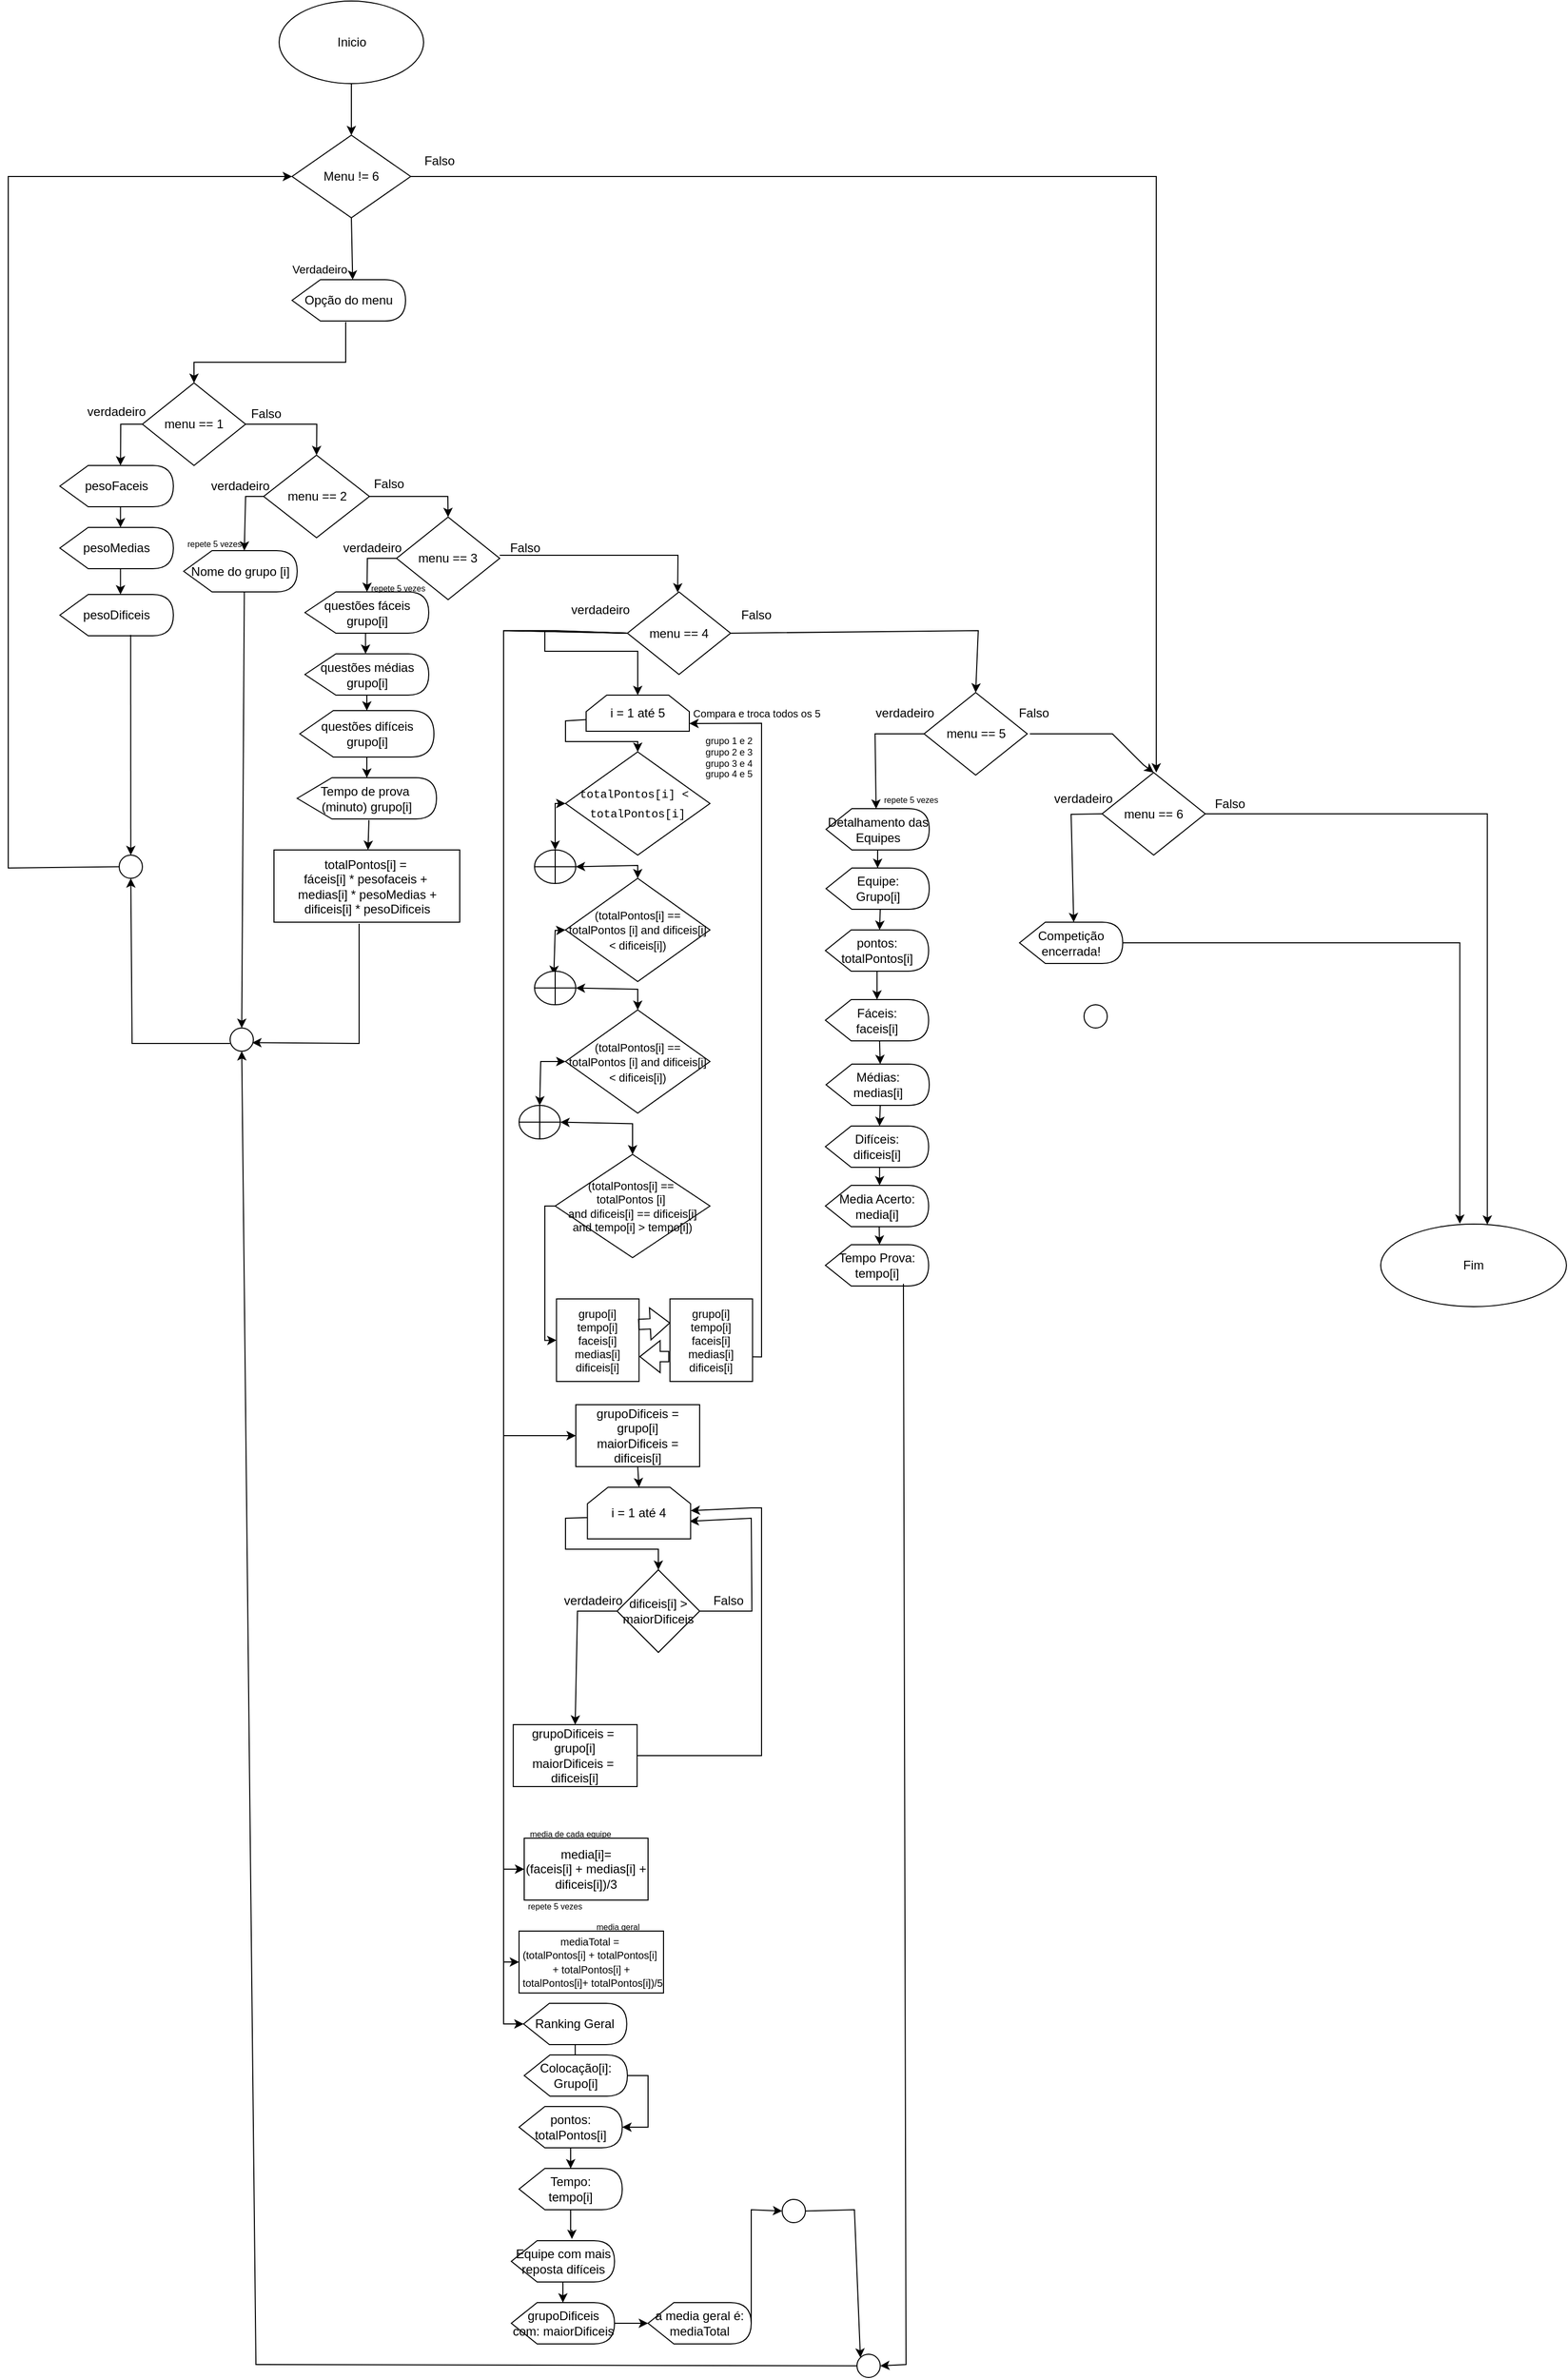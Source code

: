 <mxfile version="24.7.14">
  <diagram name="Página-1" id="SJ8JCqSfgARfuGp7lzlv">
    <mxGraphModel dx="1035" dy="501" grid="1" gridSize="10" guides="1" tooltips="1" connect="1" arrows="1" fold="1" page="1" pageScale="1" pageWidth="827" pageHeight="1169" math="0" shadow="0">
      <root>
        <mxCell id="0" />
        <mxCell id="1" parent="0" />
        <mxCell id="aHgLXVywDQTCK9k4DMpL-1" value="Inicio" style="ellipse;whiteSpace=wrap;html=1;" parent="1" vertex="1">
          <mxGeometry x="382.5" y="30" width="140" height="80" as="geometry" />
        </mxCell>
        <mxCell id="aHgLXVywDQTCK9k4DMpL-221" style="edgeStyle=orthogonalEdgeStyle;rounded=0;orthogonalLoop=1;jettySize=auto;html=1;exitX=1;exitY=0.5;exitDx=0;exitDy=0;" parent="1" edge="1" source="aHgLXVywDQTCK9k4DMpL-3">
          <mxGeometry relative="1" as="geometry">
            <mxPoint x="1232.514" y="777.502" as="targetPoint" />
            <mxPoint x="496.25" y="151.99" as="sourcePoint" />
            <Array as="points">
              <mxPoint x="1233" y="200" />
            </Array>
          </mxGeometry>
        </mxCell>
        <mxCell id="aHgLXVywDQTCK9k4DMpL-3" value="Menu != 6" style="rhombus;whiteSpace=wrap;html=1;" parent="1" vertex="1">
          <mxGeometry x="395" y="160" width="115" height="80" as="geometry" />
        </mxCell>
        <mxCell id="aHgLXVywDQTCK9k4DMpL-6" value="" style="endArrow=classic;html=1;rounded=0;exitX=0.5;exitY=1;exitDx=0;exitDy=0;entryX=0.5;entryY=0;entryDx=0;entryDy=0;" parent="1" source="aHgLXVywDQTCK9k4DMpL-1" target="aHgLXVywDQTCK9k4DMpL-3" edge="1">
          <mxGeometry width="50" height="50" relative="1" as="geometry">
            <mxPoint x="487.5" y="250" as="sourcePoint" />
            <mxPoint x="537.5" y="200" as="targetPoint" />
          </mxGeometry>
        </mxCell>
        <mxCell id="aHgLXVywDQTCK9k4DMpL-8" value="" style="endArrow=classic;html=1;rounded=0;exitX=0.5;exitY=1;exitDx=0;exitDy=0;entryX=0;entryY=0;entryDx=58.75;entryDy=0;entryPerimeter=0;" parent="1" source="aHgLXVywDQTCK9k4DMpL-3" target="aHgLXVywDQTCK9k4DMpL-12" edge="1">
          <mxGeometry width="50" height="50" relative="1" as="geometry">
            <mxPoint x="386.25" y="260" as="sourcePoint" />
            <mxPoint x="287.5" y="290" as="targetPoint" />
            <Array as="points" />
          </mxGeometry>
        </mxCell>
        <mxCell id="aHgLXVywDQTCK9k4DMpL-10" value="Verdadeiro" style="text;html=1;align=center;verticalAlign=middle;whiteSpace=wrap;rounded=0;fontSize=11;" parent="1" vertex="1">
          <mxGeometry x="394.75" y="280" width="54" height="20" as="geometry" />
        </mxCell>
        <mxCell id="aHgLXVywDQTCK9k4DMpL-12" value="Opção do menu" style="shape=display;whiteSpace=wrap;html=1;" parent="1" vertex="1">
          <mxGeometry x="395" y="300" width="110" height="40" as="geometry" />
        </mxCell>
        <mxCell id="aHgLXVywDQTCK9k4DMpL-18" value="menu == 1" style="rhombus;whiteSpace=wrap;html=1;" parent="1" vertex="1">
          <mxGeometry x="250" y="400" width="100" height="80" as="geometry" />
        </mxCell>
        <mxCell id="aHgLXVywDQTCK9k4DMpL-19" value="" style="endArrow=classic;html=1;rounded=0;exitX=0.473;exitY=1.025;exitDx=0;exitDy=0;exitPerimeter=0;entryX=0.5;entryY=0;entryDx=0;entryDy=0;" parent="1" source="aHgLXVywDQTCK9k4DMpL-12" target="aHgLXVywDQTCK9k4DMpL-18" edge="1">
          <mxGeometry width="50" height="50" relative="1" as="geometry">
            <mxPoint x="567.5" y="490" as="sourcePoint" />
            <mxPoint x="617.5" y="440" as="targetPoint" />
            <Array as="points">
              <mxPoint x="447" y="380" />
              <mxPoint x="300" y="380" />
            </Array>
          </mxGeometry>
        </mxCell>
        <mxCell id="aHgLXVywDQTCK9k4DMpL-20" value="pesoFaceis" style="shape=display;whiteSpace=wrap;html=1;" parent="1" vertex="1">
          <mxGeometry x="170" y="480" width="110" height="40" as="geometry" />
        </mxCell>
        <mxCell id="aHgLXVywDQTCK9k4DMpL-21" value="pesoMedias" style="shape=display;whiteSpace=wrap;html=1;" parent="1" vertex="1">
          <mxGeometry x="170" y="540" width="110" height="40" as="geometry" />
        </mxCell>
        <mxCell id="aHgLXVywDQTCK9k4DMpL-22" value="pesoDificeis" style="shape=display;whiteSpace=wrap;html=1;" parent="1" vertex="1">
          <mxGeometry x="170" y="605" width="110" height="40" as="geometry" />
        </mxCell>
        <mxCell id="aHgLXVywDQTCK9k4DMpL-24" value="" style="endArrow=classic;html=1;rounded=0;exitX=0;exitY=0;exitDx=58.75;exitDy=40;exitPerimeter=0;entryX=0;entryY=0;entryDx=58.75;entryDy=0;entryPerimeter=0;" parent="1" source="aHgLXVywDQTCK9k4DMpL-20" target="aHgLXVywDQTCK9k4DMpL-21" edge="1">
          <mxGeometry width="50" height="50" relative="1" as="geometry">
            <mxPoint x="235" y="545" as="sourcePoint" />
            <mxPoint x="285" y="495" as="targetPoint" />
          </mxGeometry>
        </mxCell>
        <mxCell id="aHgLXVywDQTCK9k4DMpL-25" value="" style="endArrow=classic;html=1;rounded=0;exitX=0;exitY=0;exitDx=58.75;exitDy=40;exitPerimeter=0;entryX=0;entryY=0;entryDx=58.75;entryDy=0;entryPerimeter=0;" parent="1" source="aHgLXVywDQTCK9k4DMpL-21" target="aHgLXVywDQTCK9k4DMpL-22" edge="1">
          <mxGeometry width="50" height="50" relative="1" as="geometry">
            <mxPoint x="264.58" y="655" as="sourcePoint" />
            <mxPoint x="264.58" y="675" as="targetPoint" />
          </mxGeometry>
        </mxCell>
        <mxCell id="aHgLXVywDQTCK9k4DMpL-26" value="menu == 2" style="rhombus;whiteSpace=wrap;html=1;" parent="1" vertex="1">
          <mxGeometry x="367.5" y="470" width="102.5" height="80" as="geometry" />
        </mxCell>
        <mxCell id="aHgLXVywDQTCK9k4DMpL-28" value="Nome do grupo [i]" style="shape=display;whiteSpace=wrap;html=1;" parent="1" vertex="1">
          <mxGeometry x="290" y="562.5" width="110" height="40" as="geometry" />
        </mxCell>
        <mxCell id="aHgLXVywDQTCK9k4DMpL-33" value="" style="endArrow=classic;html=1;rounded=0;exitX=0;exitY=0.5;exitDx=0;exitDy=0;entryX=0;entryY=0;entryDx=58.75;entryDy=0;entryPerimeter=0;" parent="1" source="aHgLXVywDQTCK9k4DMpL-26" target="aHgLXVywDQTCK9k4DMpL-28" edge="1">
          <mxGeometry width="50" height="50" relative="1" as="geometry">
            <mxPoint x="475" y="570" as="sourcePoint" />
            <mxPoint x="525" y="520" as="targetPoint" />
            <Array as="points">
              <mxPoint x="350" y="510" />
            </Array>
          </mxGeometry>
        </mxCell>
        <mxCell id="aHgLXVywDQTCK9k4DMpL-34" value="menu == 3" style="rhombus;whiteSpace=wrap;html=1;" parent="1" vertex="1">
          <mxGeometry x="496.25" y="530" width="100" height="80" as="geometry" />
        </mxCell>
        <mxCell id="aHgLXVywDQTCK9k4DMpL-36" value="questões fáceis&lt;div&gt;grupo[i]&lt;br&gt;&lt;/div&gt;" style="shape=display;whiteSpace=wrap;html=1;" parent="1" vertex="1">
          <mxGeometry x="407.5" y="602.5" width="120" height="40" as="geometry" />
        </mxCell>
        <mxCell id="aHgLXVywDQTCK9k4DMpL-57" value="" style="edgeStyle=orthogonalEdgeStyle;rounded=0;orthogonalLoop=1;jettySize=auto;html=1;" parent="1" source="aHgLXVywDQTCK9k4DMpL-46" target="aHgLXVywDQTCK9k4DMpL-48" edge="1">
          <mxGeometry relative="1" as="geometry" />
        </mxCell>
        <mxCell id="aHgLXVywDQTCK9k4DMpL-46" value="questões médias&lt;div&gt;grupo[i]&lt;/div&gt;" style="shape=display;whiteSpace=wrap;html=1;" parent="1" vertex="1">
          <mxGeometry x="407.5" y="662.5" width="120" height="40" as="geometry" />
        </mxCell>
        <mxCell id="aHgLXVywDQTCK9k4DMpL-59" value="" style="edgeStyle=orthogonalEdgeStyle;rounded=0;orthogonalLoop=1;jettySize=auto;html=1;" parent="1" source="aHgLXVywDQTCK9k4DMpL-48" target="aHgLXVywDQTCK9k4DMpL-58" edge="1">
          <mxGeometry relative="1" as="geometry" />
        </mxCell>
        <mxCell id="aHgLXVywDQTCK9k4DMpL-48" value="questões difíceis&lt;div&gt;grupo[i]&lt;/div&gt;" style="shape=display;whiteSpace=wrap;html=1;" parent="1" vertex="1">
          <mxGeometry x="402.5" y="717.5" width="130" height="45" as="geometry" />
        </mxCell>
        <mxCell id="aHgLXVywDQTCK9k4DMpL-56" style="edgeStyle=orthogonalEdgeStyle;rounded=0;orthogonalLoop=1;jettySize=auto;html=1;exitX=0;exitY=0;exitDx=58.75;exitDy=40;exitPerimeter=0;entryX=0;entryY=0;entryDx=58.75;entryDy=0;entryPerimeter=0;" parent="1" source="aHgLXVywDQTCK9k4DMpL-36" target="aHgLXVywDQTCK9k4DMpL-46" edge="1">
          <mxGeometry relative="1" as="geometry" />
        </mxCell>
        <mxCell id="aHgLXVywDQTCK9k4DMpL-58" value="Tempo de prova&amp;nbsp;&lt;div&gt;(minuto)&amp;nbsp;&lt;span style=&quot;background-color: initial;&quot;&gt;grupo[i]&lt;/span&gt;&lt;/div&gt;" style="shape=display;whiteSpace=wrap;html=1;" parent="1" vertex="1">
          <mxGeometry x="400" y="782.5" width="135" height="40" as="geometry" />
        </mxCell>
        <mxCell id="aHgLXVywDQTCK9k4DMpL-60" value="menu == 4" style="rhombus;whiteSpace=wrap;html=1;" parent="1" vertex="1">
          <mxGeometry x="720" y="602.5" width="100" height="80" as="geometry" />
        </mxCell>
        <mxCell id="aHgLXVywDQTCK9k4DMpL-63" value="totalPontos[i] =&amp;nbsp;&lt;div&gt;fáceis[i] * pesofaceis +&amp;nbsp;&lt;/div&gt;&lt;div&gt;medias[i] * pesoMedias + dificeis[i] * pesoDificeis&lt;/div&gt;" style="rounded=0;whiteSpace=wrap;html=1;" parent="1" vertex="1">
          <mxGeometry x="377.5" y="852.5" width="180" height="70" as="geometry" />
        </mxCell>
        <mxCell id="aHgLXVywDQTCK9k4DMpL-66" value="" style="endArrow=classic;html=1;rounded=0;exitX=0.515;exitY=1.029;exitDx=0;exitDy=0;exitPerimeter=0;" parent="1" source="aHgLXVywDQTCK9k4DMpL-58" target="aHgLXVywDQTCK9k4DMpL-63" edge="1">
          <mxGeometry width="50" height="50" relative="1" as="geometry">
            <mxPoint x="500" y="885" as="sourcePoint" />
            <mxPoint x="550" y="835" as="targetPoint" />
          </mxGeometry>
        </mxCell>
        <mxCell id="aHgLXVywDQTCK9k4DMpL-67" value="i = 1 até 5" style="shape=loopLimit;whiteSpace=wrap;html=1;" parent="1" vertex="1">
          <mxGeometry x="680" y="702.5" width="100" height="35" as="geometry" />
        </mxCell>
        <mxCell id="aHgLXVywDQTCK9k4DMpL-69" value="&lt;div style=&quot;font-family: Consolas, &amp;quot;Courier New&amp;quot;, monospace; line-height: 19px; white-space: pre;&quot;&gt;&lt;font style=&quot;font-size: 11px;&quot;&gt;totalPontos[i] &amp;lt; &lt;/font&gt;&lt;/div&gt;&lt;div style=&quot;font-family: Consolas, &amp;quot;Courier New&amp;quot;, monospace; line-height: 19px; white-space: pre;&quot;&gt;&lt;font style=&quot;font-size: 11px;&quot;&gt;totalPontos[i]&lt;/font&gt;&lt;/div&gt;" style="rhombus;whiteSpace=wrap;html=1;" parent="1" vertex="1">
          <mxGeometry x="660" y="757.5" width="140" height="100" as="geometry" />
        </mxCell>
        <mxCell id="aHgLXVywDQTCK9k4DMpL-72" value="" style="endArrow=classic;html=1;rounded=0;exitX=0;exitY=0.5;exitDx=0;exitDy=0;entryX=0;entryY=0;entryDx=58.75;entryDy=0;entryPerimeter=0;" parent="1" source="aHgLXVywDQTCK9k4DMpL-18" target="aHgLXVywDQTCK9k4DMpL-20" edge="1">
          <mxGeometry width="50" height="50" relative="1" as="geometry">
            <mxPoint x="200" y="560" as="sourcePoint" />
            <mxPoint x="250" y="510" as="targetPoint" />
            <Array as="points">
              <mxPoint x="229" y="440" />
            </Array>
          </mxGeometry>
        </mxCell>
        <mxCell id="aHgLXVywDQTCK9k4DMpL-74" value="Falso" style="text;html=1;align=center;verticalAlign=middle;whiteSpace=wrap;rounded=0;" parent="1" vertex="1">
          <mxGeometry x="340" y="415" width="60" height="30" as="geometry" />
        </mxCell>
        <mxCell id="aHgLXVywDQTCK9k4DMpL-75" value="" style="endArrow=classic;html=1;rounded=0;exitX=1;exitY=0.5;exitDx=0;exitDy=0;entryX=0.5;entryY=0;entryDx=0;entryDy=0;" parent="1" source="aHgLXVywDQTCK9k4DMpL-18" target="aHgLXVywDQTCK9k4DMpL-26" edge="1">
          <mxGeometry width="50" height="50" relative="1" as="geometry">
            <mxPoint x="430" y="480" as="sourcePoint" />
            <mxPoint x="480" y="460" as="targetPoint" />
            <Array as="points">
              <mxPoint x="419" y="440" />
            </Array>
          </mxGeometry>
        </mxCell>
        <mxCell id="aHgLXVywDQTCK9k4DMpL-76" value="verdadeiro" style="text;html=1;align=center;verticalAlign=middle;whiteSpace=wrap;rounded=0;" parent="1" vertex="1">
          <mxGeometry x="321.25" y="490" width="47.5" height="20" as="geometry" />
        </mxCell>
        <mxCell id="aHgLXVywDQTCK9k4DMpL-77" value="verdadeiro" style="text;html=1;align=center;verticalAlign=middle;whiteSpace=wrap;rounded=0;" parent="1" vertex="1">
          <mxGeometry x="195" y="415" width="60" height="25" as="geometry" />
        </mxCell>
        <mxCell id="aHgLXVywDQTCK9k4DMpL-79" value="Falso" style="text;html=1;align=center;verticalAlign=middle;whiteSpace=wrap;rounded=0;" parent="1" vertex="1">
          <mxGeometry x="463.75" y="485" width="50" height="25" as="geometry" />
        </mxCell>
        <mxCell id="aHgLXVywDQTCK9k4DMpL-80" value="" style="endArrow=classic;html=1;rounded=0;exitX=1;exitY=0.5;exitDx=0;exitDy=0;entryX=0.5;entryY=0;entryDx=0;entryDy=0;" parent="1" source="aHgLXVywDQTCK9k4DMpL-26" target="aHgLXVywDQTCK9k4DMpL-34" edge="1">
          <mxGeometry width="50" height="50" relative="1" as="geometry">
            <mxPoint x="470" y="600" as="sourcePoint" />
            <mxPoint x="520" y="550" as="targetPoint" />
            <Array as="points">
              <mxPoint x="546" y="510" />
            </Array>
          </mxGeometry>
        </mxCell>
        <mxCell id="aHgLXVywDQTCK9k4DMpL-81" value="" style="endArrow=classic;html=1;rounded=0;exitX=0;exitY=0.5;exitDx=0;exitDy=0;entryX=0.501;entryY=0;entryDx=0;entryDy=0;entryPerimeter=0;" parent="1" source="aHgLXVywDQTCK9k4DMpL-34" target="aHgLXVywDQTCK9k4DMpL-36" edge="1">
          <mxGeometry width="50" height="50" relative="1" as="geometry">
            <mxPoint x="510" y="660" as="sourcePoint" />
            <mxPoint x="560" y="610" as="targetPoint" />
            <Array as="points">
              <mxPoint x="468" y="570" />
            </Array>
          </mxGeometry>
        </mxCell>
        <mxCell id="aHgLXVywDQTCK9k4DMpL-82" value="verdadeiro" style="text;html=1;align=center;verticalAlign=middle;whiteSpace=wrap;rounded=0;" parent="1" vertex="1">
          <mxGeometry x="448.75" y="550" width="47.5" height="20" as="geometry" />
        </mxCell>
        <mxCell id="aHgLXVywDQTCK9k4DMpL-83" value="Falso" style="text;html=1;align=center;verticalAlign=middle;whiteSpace=wrap;rounded=0;" parent="1" vertex="1">
          <mxGeometry x="596.25" y="547.5" width="50" height="25" as="geometry" />
        </mxCell>
        <mxCell id="aHgLXVywDQTCK9k4DMpL-86" value="" style="endArrow=classic;html=1;rounded=0;exitX=1;exitY=0.5;exitDx=0;exitDy=0;entryX=0.487;entryY=0.007;entryDx=0;entryDy=0;entryPerimeter=0;" parent="1" target="aHgLXVywDQTCK9k4DMpL-60" edge="1">
          <mxGeometry width="50" height="50" relative="1" as="geometry">
            <mxPoint x="596.25" y="567" as="sourcePoint" />
            <mxPoint x="696.25" y="601.98" as="targetPoint" />
            <Array as="points">
              <mxPoint x="670" y="567" />
              <mxPoint x="769" y="567" />
            </Array>
          </mxGeometry>
        </mxCell>
        <mxCell id="aHgLXVywDQTCK9k4DMpL-87" value="" style="endArrow=classic;html=1;rounded=0;exitX=0;exitY=0.75;exitDx=0;exitDy=0;entryX=0.5;entryY=0;entryDx=0;entryDy=0;" parent="1" target="aHgLXVywDQTCK9k4DMpL-69" edge="1">
          <mxGeometry width="50" height="50" relative="1" as="geometry">
            <mxPoint x="680" y="726.25" as="sourcePoint" />
            <mxPoint x="656.25" y="827.5" as="targetPoint" />
            <Array as="points">
              <mxPoint x="660" y="727.5" />
              <mxPoint x="660" y="747.5" />
              <mxPoint x="730" y="747.5" />
            </Array>
          </mxGeometry>
        </mxCell>
        <mxCell id="aHgLXVywDQTCK9k4DMpL-88" value="&lt;font style=&quot;font-size: 8px;&quot;&gt;repete 5 vezes&lt;/font&gt;" style="text;html=1;align=center;verticalAlign=middle;whiteSpace=wrap;rounded=0;" parent="1" vertex="1">
          <mxGeometry x="467.5" y="592.5" width="60" height="10" as="geometry" />
        </mxCell>
        <mxCell id="aHgLXVywDQTCK9k4DMpL-89" value="&lt;font style=&quot;font-size: 8px;&quot;&gt;repete 5 vezes&lt;/font&gt;" style="text;html=1;align=center;verticalAlign=middle;whiteSpace=wrap;rounded=0;" parent="1" vertex="1">
          <mxGeometry x="290" y="550" width="60" height="10" as="geometry" />
        </mxCell>
        <mxCell id="aHgLXVywDQTCK9k4DMpL-92" value="&lt;font style=&quot;font-size: 11px;&quot;&gt;(totalPontos[i] == totalPontos [i] and dificeis[i] &amp;lt; dificeis[i])&lt;/font&gt;" style="rhombus;whiteSpace=wrap;html=1;" parent="1" vertex="1">
          <mxGeometry x="660" y="880" width="140" height="100" as="geometry" />
        </mxCell>
        <mxCell id="aHgLXVywDQTCK9k4DMpL-97" value="" style="endArrow=classic;startArrow=classic;html=1;rounded=0;exitX=0;exitY=0.5;exitDx=0;exitDy=0;entryX=0.5;entryY=0;entryDx=0;entryDy=0;" parent="1" source="aHgLXVywDQTCK9k4DMpL-69" target="396UX3lL--zbIE0_4eES-3" edge="1">
          <mxGeometry width="50" height="50" relative="1" as="geometry">
            <mxPoint x="690" y="892.5" as="sourcePoint" />
            <mxPoint x="650" y="850" as="targetPoint" />
            <Array as="points">
              <mxPoint x="650" y="807.5" />
            </Array>
          </mxGeometry>
        </mxCell>
        <mxCell id="aHgLXVywDQTCK9k4DMpL-101" value="&lt;font style=&quot;font-size: 11px;&quot;&gt;(totalPontos[i] == totalPontos [i] and dificeis[i] &amp;lt; dificeis[i])&lt;/font&gt;" style="rhombus;whiteSpace=wrap;html=1;" parent="1" vertex="1">
          <mxGeometry x="660" y="1007.5" width="140" height="100" as="geometry" />
        </mxCell>
        <mxCell id="aHgLXVywDQTCK9k4DMpL-104" value="" style="endArrow=classic;startArrow=classic;html=1;rounded=0;entryX=0.467;entryY=0.112;entryDx=0;entryDy=0;exitX=0;exitY=0.5;exitDx=0;exitDy=0;entryPerimeter=0;" parent="1" source="aHgLXVywDQTCK9k4DMpL-92" target="396UX3lL--zbIE0_4eES-5" edge="1">
          <mxGeometry width="50" height="50" relative="1" as="geometry">
            <mxPoint x="810" y="842.5" as="sourcePoint" />
            <mxPoint x="650" y="967.5" as="targetPoint" />
            <Array as="points">
              <mxPoint x="650" y="930.5" />
            </Array>
          </mxGeometry>
        </mxCell>
        <mxCell id="aHgLXVywDQTCK9k4DMpL-109" value="&lt;font style=&quot;font-size: 11px;&quot;&gt;(totalPontos[i] ==&amp;nbsp;&lt;/font&gt;&lt;div&gt;&lt;font style=&quot;font-size: 11px;&quot;&gt;totalPontos [i]&amp;nbsp;&lt;/font&gt;&lt;div style=&quot;font-size: 11px;&quot;&gt;&lt;font style=&quot;font-size: 11px;&quot;&gt;and dificeis[i] == dificeis[i]&lt;/font&gt;&lt;/div&gt;&lt;div style=&quot;font-size: 11px;&quot;&gt;&lt;font style=&quot;font-size: 11px;&quot;&gt;and tempo[i] &amp;gt; tempo[i])&lt;/font&gt;&lt;/div&gt;&lt;/div&gt;" style="rhombus;whiteSpace=wrap;html=1;fontSize=11;" parent="1" vertex="1">
          <mxGeometry x="650" y="1147.5" width="150" height="100" as="geometry" />
        </mxCell>
        <mxCell id="aHgLXVywDQTCK9k4DMpL-112" value="" style="endArrow=classic;startArrow=classic;html=1;rounded=0;entryX=0.5;entryY=0;entryDx=0;entryDy=0;exitX=0;exitY=0.5;exitDx=0;exitDy=0;" parent="1" source="aHgLXVywDQTCK9k4DMpL-101" target="396UX3lL--zbIE0_4eES-8" edge="1">
          <mxGeometry width="50" height="50" relative="1" as="geometry">
            <mxPoint x="641.25" y="1060.5" as="sourcePoint" />
            <mxPoint x="636" y="1102.75" as="targetPoint" />
            <Array as="points">
              <mxPoint x="636" y="1057.5" />
            </Array>
          </mxGeometry>
        </mxCell>
        <mxCell id="aHgLXVywDQTCK9k4DMpL-113" value="" style="endArrow=classic;startArrow=classic;html=1;rounded=0;entryX=1;entryY=0.5;entryDx=0;entryDy=0;exitX=0.5;exitY=0;exitDx=0;exitDy=0;" parent="1" source="aHgLXVywDQTCK9k4DMpL-109" target="396UX3lL--zbIE0_4eES-8" edge="1">
          <mxGeometry width="50" height="50" relative="1" as="geometry">
            <mxPoint x="670" y="1067.5" as="sourcePoint" />
            <mxPoint x="660.8" y="1119.4" as="targetPoint" />
            <Array as="points">
              <mxPoint x="725" y="1117.75" />
            </Array>
          </mxGeometry>
        </mxCell>
        <mxCell id="aHgLXVywDQTCK9k4DMpL-114" value="" style="endArrow=classic;startArrow=classic;html=1;rounded=0;entryX=1;entryY=0.5;entryDx=0;entryDy=0;exitX=0.5;exitY=0;exitDx=0;exitDy=0;" parent="1" source="aHgLXVywDQTCK9k4DMpL-101" target="396UX3lL--zbIE0_4eES-5" edge="1">
          <mxGeometry width="50" height="50" relative="1" as="geometry">
            <mxPoint x="730" y="1007.5" as="sourcePoint" />
            <mxPoint x="670" y="982.5" as="targetPoint" />
            <Array as="points">
              <mxPoint x="730" y="987.5" />
            </Array>
          </mxGeometry>
        </mxCell>
        <mxCell id="aHgLXVywDQTCK9k4DMpL-115" value="" style="endArrow=classic;startArrow=classic;html=1;rounded=0;entryX=1;entryY=0.5;entryDx=0;entryDy=0;exitX=0.5;exitY=0;exitDx=0;exitDy=0;" parent="1" source="aHgLXVywDQTCK9k4DMpL-92" target="396UX3lL--zbIE0_4eES-3" edge="1">
          <mxGeometry width="50" height="50" relative="1" as="geometry">
            <mxPoint x="730" y="880" as="sourcePoint" />
            <mxPoint x="670" y="865" as="targetPoint" />
            <Array as="points">
              <mxPoint x="730" y="867.5" />
            </Array>
          </mxGeometry>
        </mxCell>
        <mxCell id="aHgLXVywDQTCK9k4DMpL-116" value="" style="endArrow=classic;html=1;rounded=0;exitX=0;exitY=0.5;exitDx=0;exitDy=0;entryX=0;entryY=0.5;entryDx=0;entryDy=0;" parent="1" source="aHgLXVywDQTCK9k4DMpL-109" target="aHgLXVywDQTCK9k4DMpL-117" edge="1">
          <mxGeometry width="50" height="50" relative="1" as="geometry">
            <mxPoint x="740" y="1297.5" as="sourcePoint" />
            <mxPoint x="659.34" y="1317.58" as="targetPoint" />
            <Array as="points">
              <mxPoint x="640" y="1197.5" />
              <mxPoint x="640" y="1327.75" />
            </Array>
          </mxGeometry>
        </mxCell>
        <mxCell id="aHgLXVywDQTCK9k4DMpL-117" value="grupo[i]&lt;div&gt;tempo[i]&lt;/div&gt;&lt;div&gt;faceis[i]&lt;/div&gt;&lt;div&gt;medias[i]&lt;/div&gt;&lt;div&gt;dificeis[i]&lt;/div&gt;" style="whiteSpace=wrap;html=1;aspect=fixed;fontSize=11;" parent="1" vertex="1">
          <mxGeometry x="651.25" y="1287.5" width="80" height="80" as="geometry" />
        </mxCell>
        <mxCell id="aHgLXVywDQTCK9k4DMpL-118" value="grupo[i]&lt;div&gt;tempo[i]&lt;/div&gt;&lt;div&gt;faceis[i]&lt;/div&gt;&lt;div&gt;medias[i]&lt;/div&gt;&lt;div&gt;dificeis[i]&lt;/div&gt;" style="whiteSpace=wrap;html=1;aspect=fixed;fontSize=11;" parent="1" vertex="1">
          <mxGeometry x="761.25" y="1287.5" width="80" height="80" as="geometry" />
        </mxCell>
        <mxCell id="aHgLXVywDQTCK9k4DMpL-124" value="" style="endArrow=classic;html=1;rounded=0;exitX=0;exitY=0.5;exitDx=0;exitDy=0;" parent="1" source="aHgLXVywDQTCK9k4DMpL-60" target="aHgLXVywDQTCK9k4DMpL-67" edge="1">
          <mxGeometry width="50" height="50" relative="1" as="geometry">
            <mxPoint x="550" y="740" as="sourcePoint" />
            <mxPoint x="600" y="690" as="targetPoint" />
            <Array as="points">
              <mxPoint x="640" y="640" />
              <mxPoint x="640" y="660" />
              <mxPoint x="730" y="660" />
            </Array>
          </mxGeometry>
        </mxCell>
        <mxCell id="aHgLXVywDQTCK9k4DMpL-126" value="verdadeiro" style="text;html=1;align=center;verticalAlign=middle;whiteSpace=wrap;rounded=0;" parent="1" vertex="1">
          <mxGeometry x="670" y="610" width="47.5" height="20" as="geometry" />
        </mxCell>
        <mxCell id="aHgLXVywDQTCK9k4DMpL-127" value="Falso" style="text;html=1;align=center;verticalAlign=middle;whiteSpace=wrap;rounded=0;" parent="1" vertex="1">
          <mxGeometry x="820" y="612.5" width="50" height="25" as="geometry" />
        </mxCell>
        <mxCell id="aHgLXVywDQTCK9k4DMpL-130" value="" style="shape=flexArrow;endArrow=classic;html=1;rounded=0;exitX=0.991;exitY=0.309;exitDx=0;exitDy=0;exitPerimeter=0;entryX=0.004;entryY=0.291;entryDx=0;entryDy=0;entryPerimeter=0;" parent="1" source="aHgLXVywDQTCK9k4DMpL-117" target="aHgLXVywDQTCK9k4DMpL-118" edge="1">
          <mxGeometry width="50" height="50" relative="1" as="geometry">
            <mxPoint x="731.25" y="1303.75" as="sourcePoint" />
            <mxPoint x="761.25" y="1303.75" as="targetPoint" />
          </mxGeometry>
        </mxCell>
        <mxCell id="aHgLXVywDQTCK9k4DMpL-133" value="" style="shape=flexArrow;endArrow=classic;html=1;rounded=0;endWidth=20;endSize=6.223;entryX=1.004;entryY=0.699;entryDx=0;entryDy=0;entryPerimeter=0;exitX=-0.008;exitY=0.699;exitDx=0;exitDy=0;exitPerimeter=0;" parent="1" source="aHgLXVywDQTCK9k4DMpL-118" target="aHgLXVywDQTCK9k4DMpL-117" edge="1">
          <mxGeometry width="50" height="50" relative="1" as="geometry">
            <mxPoint x="751.25" y="1343.75" as="sourcePoint" />
            <mxPoint x="723.13" y="1343.75" as="targetPoint" />
          </mxGeometry>
        </mxCell>
        <mxCell id="aHgLXVywDQTCK9k4DMpL-134" value="grupoDificeis = grupo[i]&lt;div&gt;maiorDificeis = dificeis[i]&lt;/div&gt;" style="rounded=0;whiteSpace=wrap;html=1;" parent="1" vertex="1">
          <mxGeometry x="670" y="1390" width="120" height="60" as="geometry" />
        </mxCell>
        <mxCell id="aHgLXVywDQTCK9k4DMpL-137" value="dificeis[i] &amp;gt;&lt;div&gt;maiorDificeis&lt;/div&gt;" style="rhombus;whiteSpace=wrap;html=1;" parent="1" vertex="1">
          <mxGeometry x="710" y="1550" width="80" height="80" as="geometry" />
        </mxCell>
        <mxCell id="aHgLXVywDQTCK9k4DMpL-139" value="" style="endArrow=classic;html=1;rounded=0;exitX=0;exitY=0.5;exitDx=0;exitDy=0;entryX=0.5;entryY=0;entryDx=0;entryDy=0;" parent="1" source="aHgLXVywDQTCK9k4DMpL-137" target="aHgLXVywDQTCK9k4DMpL-141" edge="1">
          <mxGeometry width="50" height="50" relative="1" as="geometry">
            <mxPoint x="681.88" y="1589.83" as="sourcePoint" />
            <mxPoint x="681.88" y="1660" as="targetPoint" />
            <Array as="points">
              <mxPoint x="671.63" y="1590" />
            </Array>
          </mxGeometry>
        </mxCell>
        <mxCell id="aHgLXVywDQTCK9k4DMpL-140" value="verdadeiro" style="text;html=1;align=center;verticalAlign=middle;whiteSpace=wrap;rounded=0;" parent="1" vertex="1">
          <mxGeometry x="662.5" y="1570" width="47.5" height="20" as="geometry" />
        </mxCell>
        <mxCell id="aHgLXVywDQTCK9k4DMpL-141" value="grupoDificeis =&amp;nbsp;&lt;div&gt;grupo[i]&lt;/div&gt;&lt;div&gt;maiorDificeis =&amp;nbsp;&lt;/div&gt;&lt;div&gt;dificeis[i]&lt;/div&gt;" style="rounded=0;whiteSpace=wrap;html=1;" parent="1" vertex="1">
          <mxGeometry x="609.38" y="1700" width="120" height="60" as="geometry" />
        </mxCell>
        <mxCell id="aHgLXVywDQTCK9k4DMpL-145" value="Falso" style="text;html=1;align=center;verticalAlign=middle;whiteSpace=wrap;rounded=0;" parent="1" vertex="1">
          <mxGeometry x="1090" y="710" width="47.5" height="20" as="geometry" />
        </mxCell>
        <mxCell id="aHgLXVywDQTCK9k4DMpL-146" value="" style="endArrow=classic;html=1;rounded=0;entryX=1;entryY=0.75;entryDx=0;entryDy=0;exitX=0.997;exitY=0.701;exitDx=0;exitDy=0;exitPerimeter=0;" parent="1" source="aHgLXVywDQTCK9k4DMpL-118" edge="1">
          <mxGeometry width="50" height="50" relative="1" as="geometry">
            <mxPoint x="890" y="1323.75" as="sourcePoint" />
            <mxPoint x="780" y="730" as="targetPoint" />
            <Array as="points">
              <mxPoint x="850" y="1343.75" />
              <mxPoint x="850" y="729.75" />
            </Array>
          </mxGeometry>
        </mxCell>
        <mxCell id="aHgLXVywDQTCK9k4DMpL-148" value="" style="endArrow=classic;html=1;rounded=0;exitX=1;exitY=0.5;exitDx=0;exitDy=0;entryX=0.99;entryY=0.66;entryDx=0;entryDy=0;entryPerimeter=0;" parent="1" source="aHgLXVywDQTCK9k4DMpL-137" target="aHgLXVywDQTCK9k4DMpL-150" edge="1">
          <mxGeometry width="50" height="50" relative="1" as="geometry">
            <mxPoint x="641.88" y="1637.5" as="sourcePoint" />
            <mxPoint x="861.88" y="1477.5" as="targetPoint" />
            <Array as="points">
              <mxPoint x="840.63" y="1590" />
              <mxPoint x="840" y="1500" />
            </Array>
          </mxGeometry>
        </mxCell>
        <mxCell id="aHgLXVywDQTCK9k4DMpL-149" value="" style="endArrow=classic;html=1;rounded=0;exitX=0;exitY=0.5;exitDx=0;exitDy=0;entryX=0;entryY=0.5;entryDx=0;entryDy=0;" parent="1" source="aHgLXVywDQTCK9k4DMpL-60" target="aHgLXVywDQTCK9k4DMpL-134" edge="1">
          <mxGeometry width="50" height="50" relative="1" as="geometry">
            <mxPoint x="420" y="870" as="sourcePoint" />
            <mxPoint x="570" y="1460" as="targetPoint" />
            <Array as="points">
              <mxPoint x="640" y="640" />
              <mxPoint x="600" y="640" />
              <mxPoint x="600" y="1420" />
            </Array>
          </mxGeometry>
        </mxCell>
        <mxCell id="aHgLXVywDQTCK9k4DMpL-150" value="i = 1 até 4" style="shape=loopLimit;whiteSpace=wrap;html=1;" parent="1" vertex="1">
          <mxGeometry x="681.25" y="1470" width="100" height="50" as="geometry" />
        </mxCell>
        <mxCell id="aHgLXVywDQTCK9k4DMpL-151" value="" style="endArrow=classic;html=1;rounded=0;exitX=0.5;exitY=1;exitDx=0;exitDy=0;entryX=0.5;entryY=0;entryDx=0;entryDy=0;" parent="1" source="aHgLXVywDQTCK9k4DMpL-134" target="aHgLXVywDQTCK9k4DMpL-150" edge="1">
          <mxGeometry width="50" height="50" relative="1" as="geometry">
            <mxPoint x="710" y="1570" as="sourcePoint" />
            <mxPoint x="760" y="1520" as="targetPoint" />
          </mxGeometry>
        </mxCell>
        <mxCell id="aHgLXVywDQTCK9k4DMpL-152" value="" style="endArrow=classic;html=1;rounded=0;entryX=0.5;entryY=0;entryDx=0;entryDy=0;exitX=-0.003;exitY=0.587;exitDx=0;exitDy=0;exitPerimeter=0;" parent="1" source="aHgLXVywDQTCK9k4DMpL-150" target="aHgLXVywDQTCK9k4DMpL-137" edge="1">
          <mxGeometry width="50" height="50" relative="1" as="geometry">
            <mxPoint x="670" y="1490" as="sourcePoint" />
            <mxPoint x="760" y="1520" as="targetPoint" />
            <Array as="points">
              <mxPoint x="660" y="1500" />
              <mxPoint x="660" y="1530" />
              <mxPoint x="750" y="1530" />
            </Array>
          </mxGeometry>
        </mxCell>
        <mxCell id="aHgLXVywDQTCK9k4DMpL-153" value="" style="endArrow=classic;html=1;rounded=0;exitX=1;exitY=0.5;exitDx=0;exitDy=0;entryX=1.001;entryY=0.453;entryDx=0;entryDy=0;entryPerimeter=0;" parent="1" source="aHgLXVywDQTCK9k4DMpL-141" target="aHgLXVywDQTCK9k4DMpL-150" edge="1">
          <mxGeometry width="50" height="50" relative="1" as="geometry">
            <mxPoint x="850" y="1660" as="sourcePoint" />
            <mxPoint x="900" y="1610" as="targetPoint" />
            <Array as="points">
              <mxPoint x="850" y="1730" />
              <mxPoint x="850" y="1490" />
              <mxPoint x="840" y="1490" />
            </Array>
          </mxGeometry>
        </mxCell>
        <mxCell id="aHgLXVywDQTCK9k4DMpL-154" value="Falso" style="text;html=1;align=center;verticalAlign=middle;whiteSpace=wrap;rounded=0;" parent="1" vertex="1">
          <mxGeometry x="793.75" y="1570" width="47.5" height="20" as="geometry" />
        </mxCell>
        <mxCell id="aHgLXVywDQTCK9k4DMpL-157" value="" style="endArrow=classic;html=1;rounded=0;exitX=0;exitY=0.5;exitDx=0;exitDy=0;entryX=0;entryY=0.5;entryDx=0;entryDy=0;" parent="1" source="aHgLXVywDQTCK9k4DMpL-60" target="aHgLXVywDQTCK9k4DMpL-158" edge="1">
          <mxGeometry width="50" height="50" relative="1" as="geometry">
            <mxPoint x="730" y="653" as="sourcePoint" />
            <mxPoint x="590" y="1830" as="targetPoint" />
            <Array as="points">
              <mxPoint x="600" y="640" />
              <mxPoint x="600" y="1430" />
              <mxPoint x="600" y="1840" />
            </Array>
          </mxGeometry>
        </mxCell>
        <mxCell id="aHgLXVywDQTCK9k4DMpL-158" value="media[i]=&lt;div&gt;(faceis[i] + medias[i] +&lt;/div&gt;&lt;div&gt;dificeis[i])/3&lt;/div&gt;" style="rounded=0;whiteSpace=wrap;html=1;" parent="1" vertex="1">
          <mxGeometry x="620" y="1810" width="120" height="60" as="geometry" />
        </mxCell>
        <mxCell id="aHgLXVywDQTCK9k4DMpL-159" value="&lt;font style=&quot;font-size: 10px;&quot;&gt;mediaTotal =&amp;nbsp;&lt;/font&gt;&lt;div&gt;&lt;font style=&quot;font-size: 10px;&quot;&gt;&lt;span style=&quot;background-color: initial;&quot;&gt;(totalPontos[i] + totalPontos[i]&lt;/span&gt;&lt;span style=&quot;background-color: initial;&quot;&gt;&amp;nbsp;&lt;/span&gt;&lt;/font&gt;&lt;/div&gt;&lt;div&gt;&lt;font style=&quot;font-size: 10px;&quot;&gt;&lt;span style=&quot;background-color: initial;&quot;&gt;+&amp;nbsp;&lt;/span&gt;totalPontos[i] +&lt;/font&gt;&lt;/div&gt;&lt;div&gt;&lt;font style=&quot;font-size: 10px;&quot;&gt;&amp;nbsp;&lt;/font&gt;&lt;span style=&quot;font-size: 10px; background-color: initial;&quot;&gt;totalPontos[i]+&amp;nbsp;&lt;/span&gt;&lt;span style=&quot;font-size: 10px; background-color: initial;&quot;&gt;totalPontos[i]&lt;/span&gt;&lt;span style=&quot;font-size: 10px; background-color: initial;&quot;&gt;)/5&lt;/span&gt;&lt;/div&gt;" style="rounded=0;whiteSpace=wrap;html=1;fontSize=11;" parent="1" vertex="1">
          <mxGeometry x="615" y="1900" width="140" height="60" as="geometry" />
        </mxCell>
        <mxCell id="aHgLXVywDQTCK9k4DMpL-160" value="&lt;font style=&quot;font-size: 8px;&quot;&gt;repete 5 vezes&lt;/font&gt;" style="text;html=1;align=center;verticalAlign=middle;whiteSpace=wrap;rounded=0;" parent="1" vertex="1">
          <mxGeometry x="620" y="1870" width="60" height="10" as="geometry" />
        </mxCell>
        <mxCell id="aHgLXVywDQTCK9k4DMpL-162" value="" style="endArrow=classic;html=1;rounded=0;exitX=0;exitY=0.5;exitDx=0;exitDy=0;entryX=0;entryY=0.5;entryDx=0;entryDy=0;" parent="1" source="aHgLXVywDQTCK9k4DMpL-60" target="aHgLXVywDQTCK9k4DMpL-159" edge="1">
          <mxGeometry width="50" height="50" relative="1" as="geometry">
            <mxPoint x="740" y="663" as="sourcePoint" />
            <mxPoint x="630" y="1850" as="targetPoint" />
            <Array as="points">
              <mxPoint x="600" y="640" />
              <mxPoint x="600" y="1440" />
              <mxPoint x="600" y="1690" />
              <mxPoint x="600" y="1930" />
            </Array>
          </mxGeometry>
        </mxCell>
        <mxCell id="aHgLXVywDQTCK9k4DMpL-163" value="&lt;font style=&quot;font-size: 8px;&quot;&gt;media geral&lt;/font&gt;" style="text;html=1;align=center;verticalAlign=middle;whiteSpace=wrap;rounded=0;" parent="1" vertex="1">
          <mxGeometry x="681.25" y="1890" width="60" height="10" as="geometry" />
        </mxCell>
        <mxCell id="aHgLXVywDQTCK9k4DMpL-164" value="&lt;font style=&quot;font-size: 8px;&quot;&gt;media de cada equipe&lt;/font&gt;" style="text;html=1;align=center;verticalAlign=middle;whiteSpace=wrap;rounded=0;" parent="1" vertex="1">
          <mxGeometry x="620" y="1800" width="90" height="10" as="geometry" />
        </mxCell>
        <mxCell id="aHgLXVywDQTCK9k4DMpL-166" value="" style="endArrow=classic;html=1;rounded=0;exitX=0;exitY=0.5;exitDx=0;exitDy=0;entryX=0;entryY=0.5;entryDx=0;entryDy=0;entryPerimeter=0;" parent="1" source="aHgLXVywDQTCK9k4DMpL-60" target="aHgLXVywDQTCK9k4DMpL-170" edge="1">
          <mxGeometry width="50" height="50" relative="1" as="geometry">
            <mxPoint x="720" y="673" as="sourcePoint" />
            <mxPoint x="620" y="2040" as="targetPoint" />
            <Array as="points">
              <mxPoint x="650" y="640" />
              <mxPoint x="600" y="640" />
              <mxPoint x="600" y="1470" />
              <mxPoint x="600" y="1720" />
              <mxPoint x="600" y="1990" />
            </Array>
          </mxGeometry>
        </mxCell>
        <mxCell id="aHgLXVywDQTCK9k4DMpL-172" value="" style="edgeStyle=orthogonalEdgeStyle;rounded=0;orthogonalLoop=1;jettySize=auto;html=1;" parent="1" source="aHgLXVywDQTCK9k4DMpL-170" target="aHgLXVywDQTCK9k4DMpL-171" edge="1">
          <mxGeometry relative="1" as="geometry" />
        </mxCell>
        <mxCell id="aHgLXVywDQTCK9k4DMpL-170" value="Ranking Geral" style="shape=display;whiteSpace=wrap;html=1;" parent="1" vertex="1">
          <mxGeometry x="619.38" y="1970" width="100" height="40" as="geometry" />
        </mxCell>
        <mxCell id="aHgLXVywDQTCK9k4DMpL-174" value="" style="edgeStyle=orthogonalEdgeStyle;rounded=0;orthogonalLoop=1;jettySize=auto;html=1;exitX=1;exitY=0.5;exitDx=0;exitDy=0;exitPerimeter=0;" parent="1" source="aHgLXVywDQTCK9k4DMpL-171" target="aHgLXVywDQTCK9k4DMpL-173" edge="1">
          <mxGeometry relative="1" as="geometry">
            <mxPoint x="810" y="2040" as="sourcePoint" />
            <Array as="points">
              <mxPoint x="740" y="2040" />
              <mxPoint x="740" y="2090" />
              <mxPoint x="665" y="2090" />
            </Array>
          </mxGeometry>
        </mxCell>
        <mxCell id="aHgLXVywDQTCK9k4DMpL-171" value="Colocação[i]:&lt;div&gt;Grupo[i]&lt;/div&gt;" style="shape=display;whiteSpace=wrap;html=1;" parent="1" vertex="1">
          <mxGeometry x="620" y="2020" width="100" height="40" as="geometry" />
        </mxCell>
        <mxCell id="aHgLXVywDQTCK9k4DMpL-181" value="" style="edgeStyle=orthogonalEdgeStyle;rounded=0;orthogonalLoop=1;jettySize=auto;html=1;" parent="1" source="aHgLXVywDQTCK9k4DMpL-173" target="aHgLXVywDQTCK9k4DMpL-177" edge="1">
          <mxGeometry relative="1" as="geometry" />
        </mxCell>
        <mxCell id="aHgLXVywDQTCK9k4DMpL-173" value="pontos:&lt;div&gt;totalPontos[i]&lt;/div&gt;" style="shape=display;whiteSpace=wrap;html=1;" parent="1" vertex="1">
          <mxGeometry x="615" y="2070" width="100" height="40" as="geometry" />
        </mxCell>
        <mxCell id="aHgLXVywDQTCK9k4DMpL-177" value="Tempo:&lt;div&gt;tempo[i]&lt;/div&gt;" style="shape=display;whiteSpace=wrap;html=1;" parent="1" vertex="1">
          <mxGeometry x="615" y="2130" width="100" height="40" as="geometry" />
        </mxCell>
        <mxCell id="aHgLXVywDQTCK9k4DMpL-184" value="" style="edgeStyle=orthogonalEdgeStyle;rounded=0;orthogonalLoop=1;jettySize=auto;html=1;" parent="1" source="aHgLXVywDQTCK9k4DMpL-178" target="aHgLXVywDQTCK9k4DMpL-183" edge="1">
          <mxGeometry relative="1" as="geometry" />
        </mxCell>
        <mxCell id="aHgLXVywDQTCK9k4DMpL-178" value="Equipe com mais reposta difíceis" style="shape=display;whiteSpace=wrap;html=1;" parent="1" vertex="1">
          <mxGeometry x="607.5" y="2200" width="100" height="40" as="geometry" />
        </mxCell>
        <mxCell id="aHgLXVywDQTCK9k4DMpL-182" style="edgeStyle=orthogonalEdgeStyle;rounded=0;orthogonalLoop=1;jettySize=auto;html=1;entryX=0.587;entryY=-0.042;entryDx=0;entryDy=0;entryPerimeter=0;" parent="1" source="aHgLXVywDQTCK9k4DMpL-177" target="aHgLXVywDQTCK9k4DMpL-178" edge="1">
          <mxGeometry relative="1" as="geometry">
            <Array as="points">
              <mxPoint x="665" y="2190" />
              <mxPoint x="666" y="2190" />
            </Array>
          </mxGeometry>
        </mxCell>
        <mxCell id="aHgLXVywDQTCK9k4DMpL-186" value="" style="edgeStyle=orthogonalEdgeStyle;rounded=0;orthogonalLoop=1;jettySize=auto;html=1;" parent="1" source="aHgLXVywDQTCK9k4DMpL-183" target="aHgLXVywDQTCK9k4DMpL-185" edge="1">
          <mxGeometry relative="1" as="geometry" />
        </mxCell>
        <mxCell id="aHgLXVywDQTCK9k4DMpL-183" value="grupoDificeis&lt;div&gt;com: maiorDificeis&lt;/div&gt;" style="shape=display;whiteSpace=wrap;html=1;" parent="1" vertex="1">
          <mxGeometry x="607.5" y="2260" width="100" height="40" as="geometry" />
        </mxCell>
        <mxCell id="aHgLXVywDQTCK9k4DMpL-185" value="a media geral é:&lt;div&gt;mediaTotal&lt;/div&gt;" style="shape=display;whiteSpace=wrap;html=1;" parent="1" vertex="1">
          <mxGeometry x="740" y="2260" width="100" height="40" as="geometry" />
        </mxCell>
        <mxCell id="aHgLXVywDQTCK9k4DMpL-187" value="menu == 5" style="rhombus;whiteSpace=wrap;html=1;" parent="1" vertex="1">
          <mxGeometry x="1007.5" y="700" width="100" height="80" as="geometry" />
        </mxCell>
        <mxCell id="aHgLXVywDQTCK9k4DMpL-188" value="" style="endArrow=classic;html=1;rounded=0;exitX=1;exitY=0.5;exitDx=0;exitDy=0;entryX=0.5;entryY=0;entryDx=0;entryDy=0;" parent="1" source="aHgLXVywDQTCK9k4DMpL-60" target="aHgLXVywDQTCK9k4DMpL-187" edge="1">
          <mxGeometry width="50" height="50" relative="1" as="geometry">
            <mxPoint x="930" y="660" as="sourcePoint" />
            <mxPoint x="980" y="610" as="targetPoint" />
            <Array as="points">
              <mxPoint x="1060" y="640" />
            </Array>
          </mxGeometry>
        </mxCell>
        <mxCell id="aHgLXVywDQTCK9k4DMpL-189" value="" style="edgeStyle=orthogonalEdgeStyle;rounded=0;orthogonalLoop=1;jettySize=auto;html=1;" parent="1" source="aHgLXVywDQTCK9k4DMpL-190" target="aHgLXVywDQTCK9k4DMpL-192" edge="1">
          <mxGeometry relative="1" as="geometry" />
        </mxCell>
        <mxCell id="aHgLXVywDQTCK9k4DMpL-190" value="Detalhamento das&lt;div&gt;Equipes&lt;/div&gt;" style="shape=display;whiteSpace=wrap;html=1;" parent="1" vertex="1">
          <mxGeometry x="912.5" y="812.5" width="100" height="40" as="geometry" />
        </mxCell>
        <mxCell id="aHgLXVywDQTCK9k4DMpL-192" value="Equipe:&lt;div&gt;Grupo[i]&lt;/div&gt;" style="shape=display;whiteSpace=wrap;html=1;" parent="1" vertex="1">
          <mxGeometry x="912.5" y="870" width="100" height="40" as="geometry" />
        </mxCell>
        <mxCell id="aHgLXVywDQTCK9k4DMpL-193" value="" style="edgeStyle=orthogonalEdgeStyle;rounded=0;orthogonalLoop=1;jettySize=auto;html=1;" parent="1" source="aHgLXVywDQTCK9k4DMpL-194" target="aHgLXVywDQTCK9k4DMpL-195" edge="1">
          <mxGeometry relative="1" as="geometry" />
        </mxCell>
        <mxCell id="aHgLXVywDQTCK9k4DMpL-194" value="pontos:&lt;div&gt;totalPontos[i]&lt;/div&gt;" style="shape=display;whiteSpace=wrap;html=1;" parent="1" vertex="1">
          <mxGeometry x="911.88" y="930" width="100" height="40" as="geometry" />
        </mxCell>
        <mxCell id="aHgLXVywDQTCK9k4DMpL-195" value="Fáceis:&lt;div&gt;faceis[i]&lt;/div&gt;" style="shape=display;whiteSpace=wrap;html=1;" parent="1" vertex="1">
          <mxGeometry x="911.88" y="997.5" width="100" height="40" as="geometry" />
        </mxCell>
        <mxCell id="aHgLXVywDQTCK9k4DMpL-201" value="Media Acerto:&lt;div&gt;media[i]&lt;/div&gt;" style="shape=display;whiteSpace=wrap;html=1;" parent="1" vertex="1">
          <mxGeometry x="911.88" y="1177.5" width="100" height="40" as="geometry" />
        </mxCell>
        <mxCell id="aHgLXVywDQTCK9k4DMpL-202" value="" style="endArrow=classic;html=1;rounded=0;exitX=0;exitY=0.5;exitDx=0;exitDy=0;entryX=0.485;entryY=0.002;entryDx=0;entryDy=0;entryPerimeter=0;" parent="1" source="aHgLXVywDQTCK9k4DMpL-187" target="aHgLXVywDQTCK9k4DMpL-190" edge="1">
          <mxGeometry width="50" height="50" relative="1" as="geometry">
            <mxPoint x="940" y="800" as="sourcePoint" />
            <mxPoint x="990" y="750" as="targetPoint" />
            <Array as="points">
              <mxPoint x="960" y="740" />
            </Array>
          </mxGeometry>
        </mxCell>
        <mxCell id="aHgLXVywDQTCK9k4DMpL-204" value="verdadeiro" style="text;html=1;align=center;verticalAlign=middle;whiteSpace=wrap;rounded=0;" parent="1" vertex="1">
          <mxGeometry x="965" y="710" width="47.5" height="20" as="geometry" />
        </mxCell>
        <mxCell id="aHgLXVywDQTCK9k4DMpL-205" value="" style="endArrow=classic;html=1;rounded=0;exitX=0;exitY=0;exitDx=52.5;exitDy=40;exitPerimeter=0;entryX=0;entryY=0;entryDx=52.5;entryDy=0;entryPerimeter=0;" parent="1" source="aHgLXVywDQTCK9k4DMpL-192" target="aHgLXVywDQTCK9k4DMpL-194" edge="1">
          <mxGeometry width="50" height="50" relative="1" as="geometry">
            <mxPoint x="940" y="1000" as="sourcePoint" />
            <mxPoint x="990" y="950" as="targetPoint" />
          </mxGeometry>
        </mxCell>
        <mxCell id="aHgLXVywDQTCK9k4DMpL-206" value="Médias:&lt;div&gt;medias[i]&lt;/div&gt;" style="shape=display;whiteSpace=wrap;html=1;" parent="1" vertex="1">
          <mxGeometry x="912.5" y="1060" width="100" height="40" as="geometry" />
        </mxCell>
        <mxCell id="aHgLXVywDQTCK9k4DMpL-207" value="Difíceis:&lt;div&gt;dificeis[i]&lt;/div&gt;" style="shape=display;whiteSpace=wrap;html=1;" parent="1" vertex="1">
          <mxGeometry x="911.88" y="1120" width="100" height="40" as="geometry" />
        </mxCell>
        <mxCell id="aHgLXVywDQTCK9k4DMpL-208" value="" style="endArrow=classic;html=1;rounded=0;exitX=0;exitY=0;exitDx=52.5;exitDy=40;exitPerimeter=0;entryX=0;entryY=0;entryDx=52.5;entryDy=0;entryPerimeter=0;" parent="1" source="aHgLXVywDQTCK9k4DMpL-195" target="aHgLXVywDQTCK9k4DMpL-206" edge="1">
          <mxGeometry width="50" height="50" relative="1" as="geometry">
            <mxPoint x="940" y="1150" as="sourcePoint" />
            <mxPoint x="990" y="1100" as="targetPoint" />
          </mxGeometry>
        </mxCell>
        <mxCell id="aHgLXVywDQTCK9k4DMpL-209" value="" style="endArrow=classic;html=1;rounded=0;exitX=0;exitY=0;exitDx=52.5;exitDy=40;exitPerimeter=0;entryX=0;entryY=0;entryDx=52.5;entryDy=0;entryPerimeter=0;" parent="1" source="aHgLXVywDQTCK9k4DMpL-206" target="aHgLXVywDQTCK9k4DMpL-207" edge="1">
          <mxGeometry width="50" height="50" relative="1" as="geometry">
            <mxPoint x="974" y="1048" as="sourcePoint" />
            <mxPoint x="975" y="1070" as="targetPoint" />
            <Array as="points" />
          </mxGeometry>
        </mxCell>
        <mxCell id="aHgLXVywDQTCK9k4DMpL-210" value="" style="endArrow=classic;html=1;rounded=0;exitX=0;exitY=0;exitDx=52.5;exitDy=40;exitPerimeter=0;entryX=0;entryY=0;entryDx=52.5;entryDy=0;entryPerimeter=0;" parent="1" source="aHgLXVywDQTCK9k4DMpL-207" target="aHgLXVywDQTCK9k4DMpL-201" edge="1">
          <mxGeometry width="50" height="50" relative="1" as="geometry">
            <mxPoint x="930" y="1200" as="sourcePoint" />
            <mxPoint x="980" y="1150" as="targetPoint" />
          </mxGeometry>
        </mxCell>
        <mxCell id="aHgLXVywDQTCK9k4DMpL-211" value="Tempo Prova:&lt;div&gt;tempo[i]&lt;/div&gt;" style="shape=display;whiteSpace=wrap;html=1;" parent="1" vertex="1">
          <mxGeometry x="911.88" y="1235" width="100" height="40" as="geometry" />
        </mxCell>
        <mxCell id="aHgLXVywDQTCK9k4DMpL-212" value="" style="endArrow=classic;html=1;rounded=0;exitX=0;exitY=0;exitDx=52.5;exitDy=40;exitPerimeter=0;entryX=0;entryY=0;entryDx=52.5;entryDy=0;entryPerimeter=0;" parent="1" target="aHgLXVywDQTCK9k4DMpL-211" edge="1">
          <mxGeometry width="50" height="50" relative="1" as="geometry">
            <mxPoint x="964" y="1217.5" as="sourcePoint" />
            <mxPoint x="980" y="1207.5" as="targetPoint" />
          </mxGeometry>
        </mxCell>
        <mxCell id="aHgLXVywDQTCK9k4DMpL-213" value="&lt;font style=&quot;font-size: 8px;&quot;&gt;repete 5 vezes&lt;/font&gt;" style="text;html=1;align=center;verticalAlign=middle;whiteSpace=wrap;rounded=0;" parent="1" vertex="1">
          <mxGeometry x="965" y="797.5" width="60" height="10" as="geometry" />
        </mxCell>
        <mxCell id="aHgLXVywDQTCK9k4DMpL-220" style="edgeStyle=orthogonalEdgeStyle;rounded=0;orthogonalLoop=1;jettySize=auto;html=1;exitX=1;exitY=0.5;exitDx=0;exitDy=0;entryX=0.574;entryY=0.007;entryDx=0;entryDy=0;entryPerimeter=0;" parent="1" source="aHgLXVywDQTCK9k4DMpL-214" target="aHgLXVywDQTCK9k4DMpL-218" edge="1">
          <mxGeometry relative="1" as="geometry" />
        </mxCell>
        <mxCell id="aHgLXVywDQTCK9k4DMpL-214" value="menu == 6" style="rhombus;whiteSpace=wrap;html=1;" parent="1" vertex="1">
          <mxGeometry x="1180" y="777.5" width="100" height="80" as="geometry" />
        </mxCell>
        <mxCell id="aHgLXVywDQTCK9k4DMpL-215" value="" style="endArrow=classic;html=1;rounded=0;entryX=0.5;entryY=0;entryDx=0;entryDy=0;" parent="1" target="aHgLXVywDQTCK9k4DMpL-214" edge="1">
          <mxGeometry width="50" height="50" relative="1" as="geometry">
            <mxPoint x="1110" y="740" as="sourcePoint" />
            <mxPoint x="1240" y="760" as="targetPoint" />
            <Array as="points">
              <mxPoint x="1190" y="740" />
              <mxPoint x="1210" y="760" />
              <mxPoint x="1220" y="770" />
            </Array>
          </mxGeometry>
        </mxCell>
        <mxCell id="aHgLXVywDQTCK9k4DMpL-216" value="" style="endArrow=classic;html=1;rounded=0;exitX=0;exitY=0.5;exitDx=0;exitDy=0;entryX=0;entryY=0;entryDx=52.5;entryDy=0;entryPerimeter=0;" parent="1" source="aHgLXVywDQTCK9k4DMpL-214" target="aHgLXVywDQTCK9k4DMpL-217" edge="1">
          <mxGeometry width="50" height="50" relative="1" as="geometry">
            <mxPoint x="1160" y="812.5" as="sourcePoint" />
            <mxPoint x="1160" y="935" as="targetPoint" />
            <Array as="points">
              <mxPoint x="1150" y="818" />
            </Array>
          </mxGeometry>
        </mxCell>
        <mxCell id="aHgLXVywDQTCK9k4DMpL-217" value="Competição encerrada!" style="shape=display;whiteSpace=wrap;html=1;" parent="1" vertex="1">
          <mxGeometry x="1100" y="922.5" width="100" height="40" as="geometry" />
        </mxCell>
        <mxCell id="aHgLXVywDQTCK9k4DMpL-218" value="Fim" style="ellipse;whiteSpace=wrap;html=1;" parent="1" vertex="1">
          <mxGeometry x="1450" y="1215" width="180" height="80" as="geometry" />
        </mxCell>
        <mxCell id="aHgLXVywDQTCK9k4DMpL-219" style="edgeStyle=orthogonalEdgeStyle;rounded=0;orthogonalLoop=1;jettySize=auto;html=1;entryX=0.426;entryY=-0.004;entryDx=0;entryDy=0;entryPerimeter=0;" parent="1" source="aHgLXVywDQTCK9k4DMpL-217" target="aHgLXVywDQTCK9k4DMpL-218" edge="1">
          <mxGeometry relative="1" as="geometry" />
        </mxCell>
        <mxCell id="aHgLXVywDQTCK9k4DMpL-222" value="Falso" style="text;html=1;align=center;verticalAlign=middle;whiteSpace=wrap;rounded=0;" parent="1" vertex="1">
          <mxGeometry x="1280" y="797.5" width="47.5" height="20" as="geometry" />
        </mxCell>
        <mxCell id="aHgLXVywDQTCK9k4DMpL-223" value="verdadeiro" style="text;html=1;align=center;verticalAlign=middle;whiteSpace=wrap;rounded=0;" parent="1" vertex="1">
          <mxGeometry x="1137.5" y="792.5" width="47.5" height="20" as="geometry" />
        </mxCell>
        <mxCell id="aHgLXVywDQTCK9k4DMpL-224" value="Falso" style="text;html=1;align=center;verticalAlign=middle;whiteSpace=wrap;rounded=0;" parent="1" vertex="1">
          <mxGeometry x="513.75" y="175" width="47.5" height="20" as="geometry" />
        </mxCell>
        <mxCell id="396UX3lL--zbIE0_4eES-3" value="" style="shape=orEllipse;perimeter=ellipsePerimeter;whiteSpace=wrap;html=1;backgroundOutline=1;" vertex="1" parent="1">
          <mxGeometry x="630" y="852.5" width="40" height="32.5" as="geometry" />
        </mxCell>
        <mxCell id="396UX3lL--zbIE0_4eES-5" value="" style="shape=orEllipse;perimeter=ellipsePerimeter;whiteSpace=wrap;html=1;backgroundOutline=1;" vertex="1" parent="1">
          <mxGeometry x="630" y="970" width="40" height="32.5" as="geometry" />
        </mxCell>
        <mxCell id="396UX3lL--zbIE0_4eES-8" value="" style="shape=orEllipse;perimeter=ellipsePerimeter;whiteSpace=wrap;html=1;backgroundOutline=1;" vertex="1" parent="1">
          <mxGeometry x="615" y="1100" width="40" height="32.5" as="geometry" />
        </mxCell>
        <mxCell id="396UX3lL--zbIE0_4eES-9" value="" style="ellipse;whiteSpace=wrap;html=1;aspect=fixed;" vertex="1" parent="1">
          <mxGeometry x="227.5" y="857.5" width="22.5" height="22.5" as="geometry" />
        </mxCell>
        <mxCell id="396UX3lL--zbIE0_4eES-10" value="" style="ellipse;whiteSpace=wrap;html=1;aspect=fixed;" vertex="1" parent="1">
          <mxGeometry x="335" y="1025" width="22.5" height="22.5" as="geometry" />
        </mxCell>
        <mxCell id="396UX3lL--zbIE0_4eES-11" value="" style="ellipse;whiteSpace=wrap;html=1;aspect=fixed;" vertex="1" parent="1">
          <mxGeometry x="942.5" y="2310" width="22.5" height="22.5" as="geometry" />
        </mxCell>
        <mxCell id="396UX3lL--zbIE0_4eES-12" value="" style="ellipse;whiteSpace=wrap;html=1;aspect=fixed;" vertex="1" parent="1">
          <mxGeometry x="1162.5" y="1002.5" width="22.5" height="22.5" as="geometry" />
        </mxCell>
        <mxCell id="396UX3lL--zbIE0_4eES-13" value="" style="endArrow=classic;html=1;rounded=0;exitX=0.624;exitY=0.979;exitDx=0;exitDy=0;exitPerimeter=0;entryX=0.5;entryY=0;entryDx=0;entryDy=0;" edge="1" parent="1" source="aHgLXVywDQTCK9k4DMpL-22" target="396UX3lL--zbIE0_4eES-9">
          <mxGeometry width="50" height="50" relative="1" as="geometry">
            <mxPoint x="250" y="820" as="sourcePoint" />
            <mxPoint x="300" y="770" as="targetPoint" />
          </mxGeometry>
        </mxCell>
        <mxCell id="396UX3lL--zbIE0_4eES-15" value="" style="endArrow=classic;html=1;rounded=0;exitX=0;exitY=0;exitDx=58.75;exitDy=40;exitPerimeter=0;entryX=0.5;entryY=0;entryDx=0;entryDy=0;" edge="1" parent="1" source="aHgLXVywDQTCK9k4DMpL-28" target="396UX3lL--zbIE0_4eES-10">
          <mxGeometry width="50" height="50" relative="1" as="geometry">
            <mxPoint x="350" y="608.5" as="sourcePoint" />
            <mxPoint x="430" y="1070" as="targetPoint" />
            <Array as="points" />
          </mxGeometry>
        </mxCell>
        <mxCell id="396UX3lL--zbIE0_4eES-16" value="" style="endArrow=classic;html=1;rounded=0;entryX=0.951;entryY=0.631;entryDx=0;entryDy=0;entryPerimeter=0;" edge="1" parent="1" target="396UX3lL--zbIE0_4eES-10">
          <mxGeometry width="50" height="50" relative="1" as="geometry">
            <mxPoint x="460" y="924" as="sourcePoint" />
            <mxPoint x="468" y="1050" as="targetPoint" />
            <Array as="points">
              <mxPoint x="460" y="1040" />
            </Array>
          </mxGeometry>
        </mxCell>
        <mxCell id="396UX3lL--zbIE0_4eES-20" value="" style="endArrow=classic;html=1;rounded=0;exitX=0.756;exitY=0.947;exitDx=0;exitDy=0;exitPerimeter=0;entryX=1;entryY=0.5;entryDx=0;entryDy=0;" edge="1" parent="1" source="aHgLXVywDQTCK9k4DMpL-211" target="396UX3lL--zbIE0_4eES-11">
          <mxGeometry width="50" height="50" relative="1" as="geometry">
            <mxPoint x="950" y="1360" as="sourcePoint" />
            <mxPoint x="1000" y="1310" as="targetPoint" />
            <Array as="points">
              <mxPoint x="990" y="2320" />
            </Array>
          </mxGeometry>
        </mxCell>
        <mxCell id="396UX3lL--zbIE0_4eES-21" value="" style="endArrow=classic;html=1;rounded=0;exitX=0;exitY=0.5;exitDx=0;exitDy=0;entryX=0.5;entryY=1;entryDx=0;entryDy=0;" edge="1" parent="1" source="396UX3lL--zbIE0_4eES-11" target="396UX3lL--zbIE0_4eES-10">
          <mxGeometry width="50" height="50" relative="1" as="geometry">
            <mxPoint x="910" y="2290" as="sourcePoint" />
            <mxPoint x="360" y="1157.059" as="targetPoint" />
            <Array as="points">
              <mxPoint x="360" y="2320" />
            </Array>
          </mxGeometry>
        </mxCell>
        <mxCell id="396UX3lL--zbIE0_4eES-22" value="" style="ellipse;whiteSpace=wrap;html=1;aspect=fixed;" vertex="1" parent="1">
          <mxGeometry x="870" y="2160" width="22.5" height="22.5" as="geometry" />
        </mxCell>
        <mxCell id="396UX3lL--zbIE0_4eES-23" value="" style="endArrow=classic;html=1;rounded=0;exitX=1;exitY=0.5;exitDx=0;exitDy=0;exitPerimeter=0;entryX=0;entryY=0.5;entryDx=0;entryDy=0;" edge="1" parent="1" source="aHgLXVywDQTCK9k4DMpL-185" target="396UX3lL--zbIE0_4eES-22">
          <mxGeometry width="50" height="50" relative="1" as="geometry">
            <mxPoint x="760" y="2170" as="sourcePoint" />
            <mxPoint x="810" y="2120" as="targetPoint" />
            <Array as="points">
              <mxPoint x="840" y="2170" />
            </Array>
          </mxGeometry>
        </mxCell>
        <mxCell id="396UX3lL--zbIE0_4eES-24" value="" style="endArrow=classic;html=1;rounded=0;exitX=1;exitY=0.5;exitDx=0;exitDy=0;entryX=0;entryY=0;entryDx=0;entryDy=0;" edge="1" parent="1" source="396UX3lL--zbIE0_4eES-22" target="396UX3lL--zbIE0_4eES-11">
          <mxGeometry width="50" height="50" relative="1" as="geometry">
            <mxPoint x="920" y="2180" as="sourcePoint" />
            <mxPoint x="970" y="2130" as="targetPoint" />
            <Array as="points">
              <mxPoint x="940" y="2170" />
            </Array>
          </mxGeometry>
        </mxCell>
        <mxCell id="396UX3lL--zbIE0_4eES-25" value="" style="endArrow=classic;html=1;rounded=0;entryX=0.5;entryY=1;entryDx=0;entryDy=0;" edge="1" parent="1" target="396UX3lL--zbIE0_4eES-9">
          <mxGeometry width="50" height="50" relative="1" as="geometry">
            <mxPoint x="335" y="1040" as="sourcePoint" />
            <mxPoint x="230" y="980" as="targetPoint" />
            <Array as="points">
              <mxPoint x="240" y="1040" />
            </Array>
          </mxGeometry>
        </mxCell>
        <mxCell id="396UX3lL--zbIE0_4eES-26" value="" style="endArrow=classic;html=1;rounded=0;exitX=0;exitY=0.5;exitDx=0;exitDy=0;entryX=0;entryY=0.5;entryDx=0;entryDy=0;" edge="1" parent="1" source="396UX3lL--zbIE0_4eES-9" target="aHgLXVywDQTCK9k4DMpL-3">
          <mxGeometry width="50" height="50" relative="1" as="geometry">
            <mxPoint x="210" y="630" as="sourcePoint" />
            <mxPoint x="360" y="200" as="targetPoint" />
            <Array as="points">
              <mxPoint x="120" y="870" />
              <mxPoint x="120" y="530" />
              <mxPoint x="120" y="200" />
            </Array>
          </mxGeometry>
        </mxCell>
        <mxCell id="396UX3lL--zbIE0_4eES-28" value="grupo 1 e 2&lt;div style=&quot;font-size: 9px;&quot;&gt;grupo 2 e 3&lt;/div&gt;&lt;div style=&quot;font-size: 9px;&quot;&gt;grupo 3 e 4&lt;/div&gt;&lt;div style=&quot;font-size: 9px;&quot;&gt;grupo 4 e 5&lt;/div&gt;" style="text;html=1;align=center;verticalAlign=middle;resizable=0;points=[];autosize=1;strokeColor=none;fillColor=none;fontSize=9;" vertex="1" parent="1">
          <mxGeometry x="782.5" y="732.5" width="70" height="60" as="geometry" />
        </mxCell>
        <mxCell id="396UX3lL--zbIE0_4eES-30" value="Compara e troca todos os 5" style="text;html=1;align=center;verticalAlign=middle;resizable=0;points=[];autosize=1;strokeColor=none;fillColor=none;fontSize=10;" vertex="1" parent="1">
          <mxGeometry x="770" y="705" width="150" height="30" as="geometry" />
        </mxCell>
      </root>
    </mxGraphModel>
  </diagram>
</mxfile>
